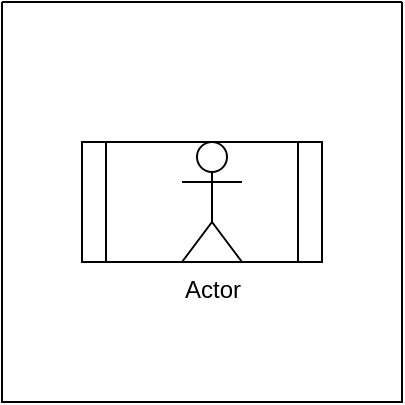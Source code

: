 <mxfile version="${version}">
  <diagram id="0" name="第 1 页">
    <mxGraphModel dx="1018" dy="583" grid="1" gridSize="10" guides="1" tooltips="1" connect="1" arrows="1" fold="1" page="1" pageScale="1" pageWidth="827" pageHeight="1169" math="0" shadow="0">
      <root>
        <mxCell id="0" />
        <mxCell id="1" parent="0" />
        <mxCell id="wZi1sAcHAC5q22EIy1SZ-2" value="" style="shape=process;whiteSpace=wrap;html=1;backgroundOutline=1;" vertex="1" parent="1">
          <mxGeometry x="350" y="270" width="120" height="60" as="geometry" />
        </mxCell>
        <mxCell id="wZi1sAcHAC5q22EIy1SZ-3" value="Actor" style="shape=umlActor;verticalLabelPosition=bottom;verticalAlign=top;html=1;outlineConnect=0;" vertex="1" parent="1">
          <mxGeometry x="400" y="270" width="30" height="60" as="geometry" />
        </mxCell>
        <mxCell id="wZi1sAcHAC5q22EIy1SZ-4" value="" style="swimlane;startSize=0;" vertex="1" parent="1">
          <mxGeometry x="310" y="200" width="200" height="200" as="geometry" />
        </mxCell>
      </root>
    </mxGraphModel>
  </diagram>
</mxfile>
